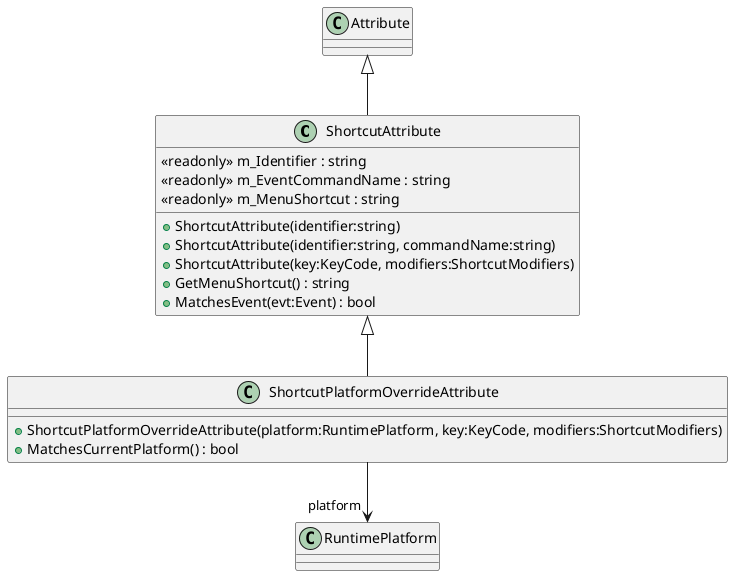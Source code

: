 @startuml
class ShortcutAttribute {
    <<readonly>> m_Identifier : string
    <<readonly>> m_EventCommandName : string
    <<readonly>> m_MenuShortcut : string
    + ShortcutAttribute(identifier:string)
    + ShortcutAttribute(identifier:string, commandName:string)
    + ShortcutAttribute(key:KeyCode, modifiers:ShortcutModifiers)
    + GetMenuShortcut() : string
    + MatchesEvent(evt:Event) : bool
}
class ShortcutPlatformOverrideAttribute {
    + ShortcutPlatformOverrideAttribute(platform:RuntimePlatform, key:KeyCode, modifiers:ShortcutModifiers)
    + MatchesCurrentPlatform() : bool
}
Attribute <|-- ShortcutAttribute
ShortcutAttribute <|-- ShortcutPlatformOverrideAttribute
ShortcutPlatformOverrideAttribute --> "platform" RuntimePlatform
@enduml
